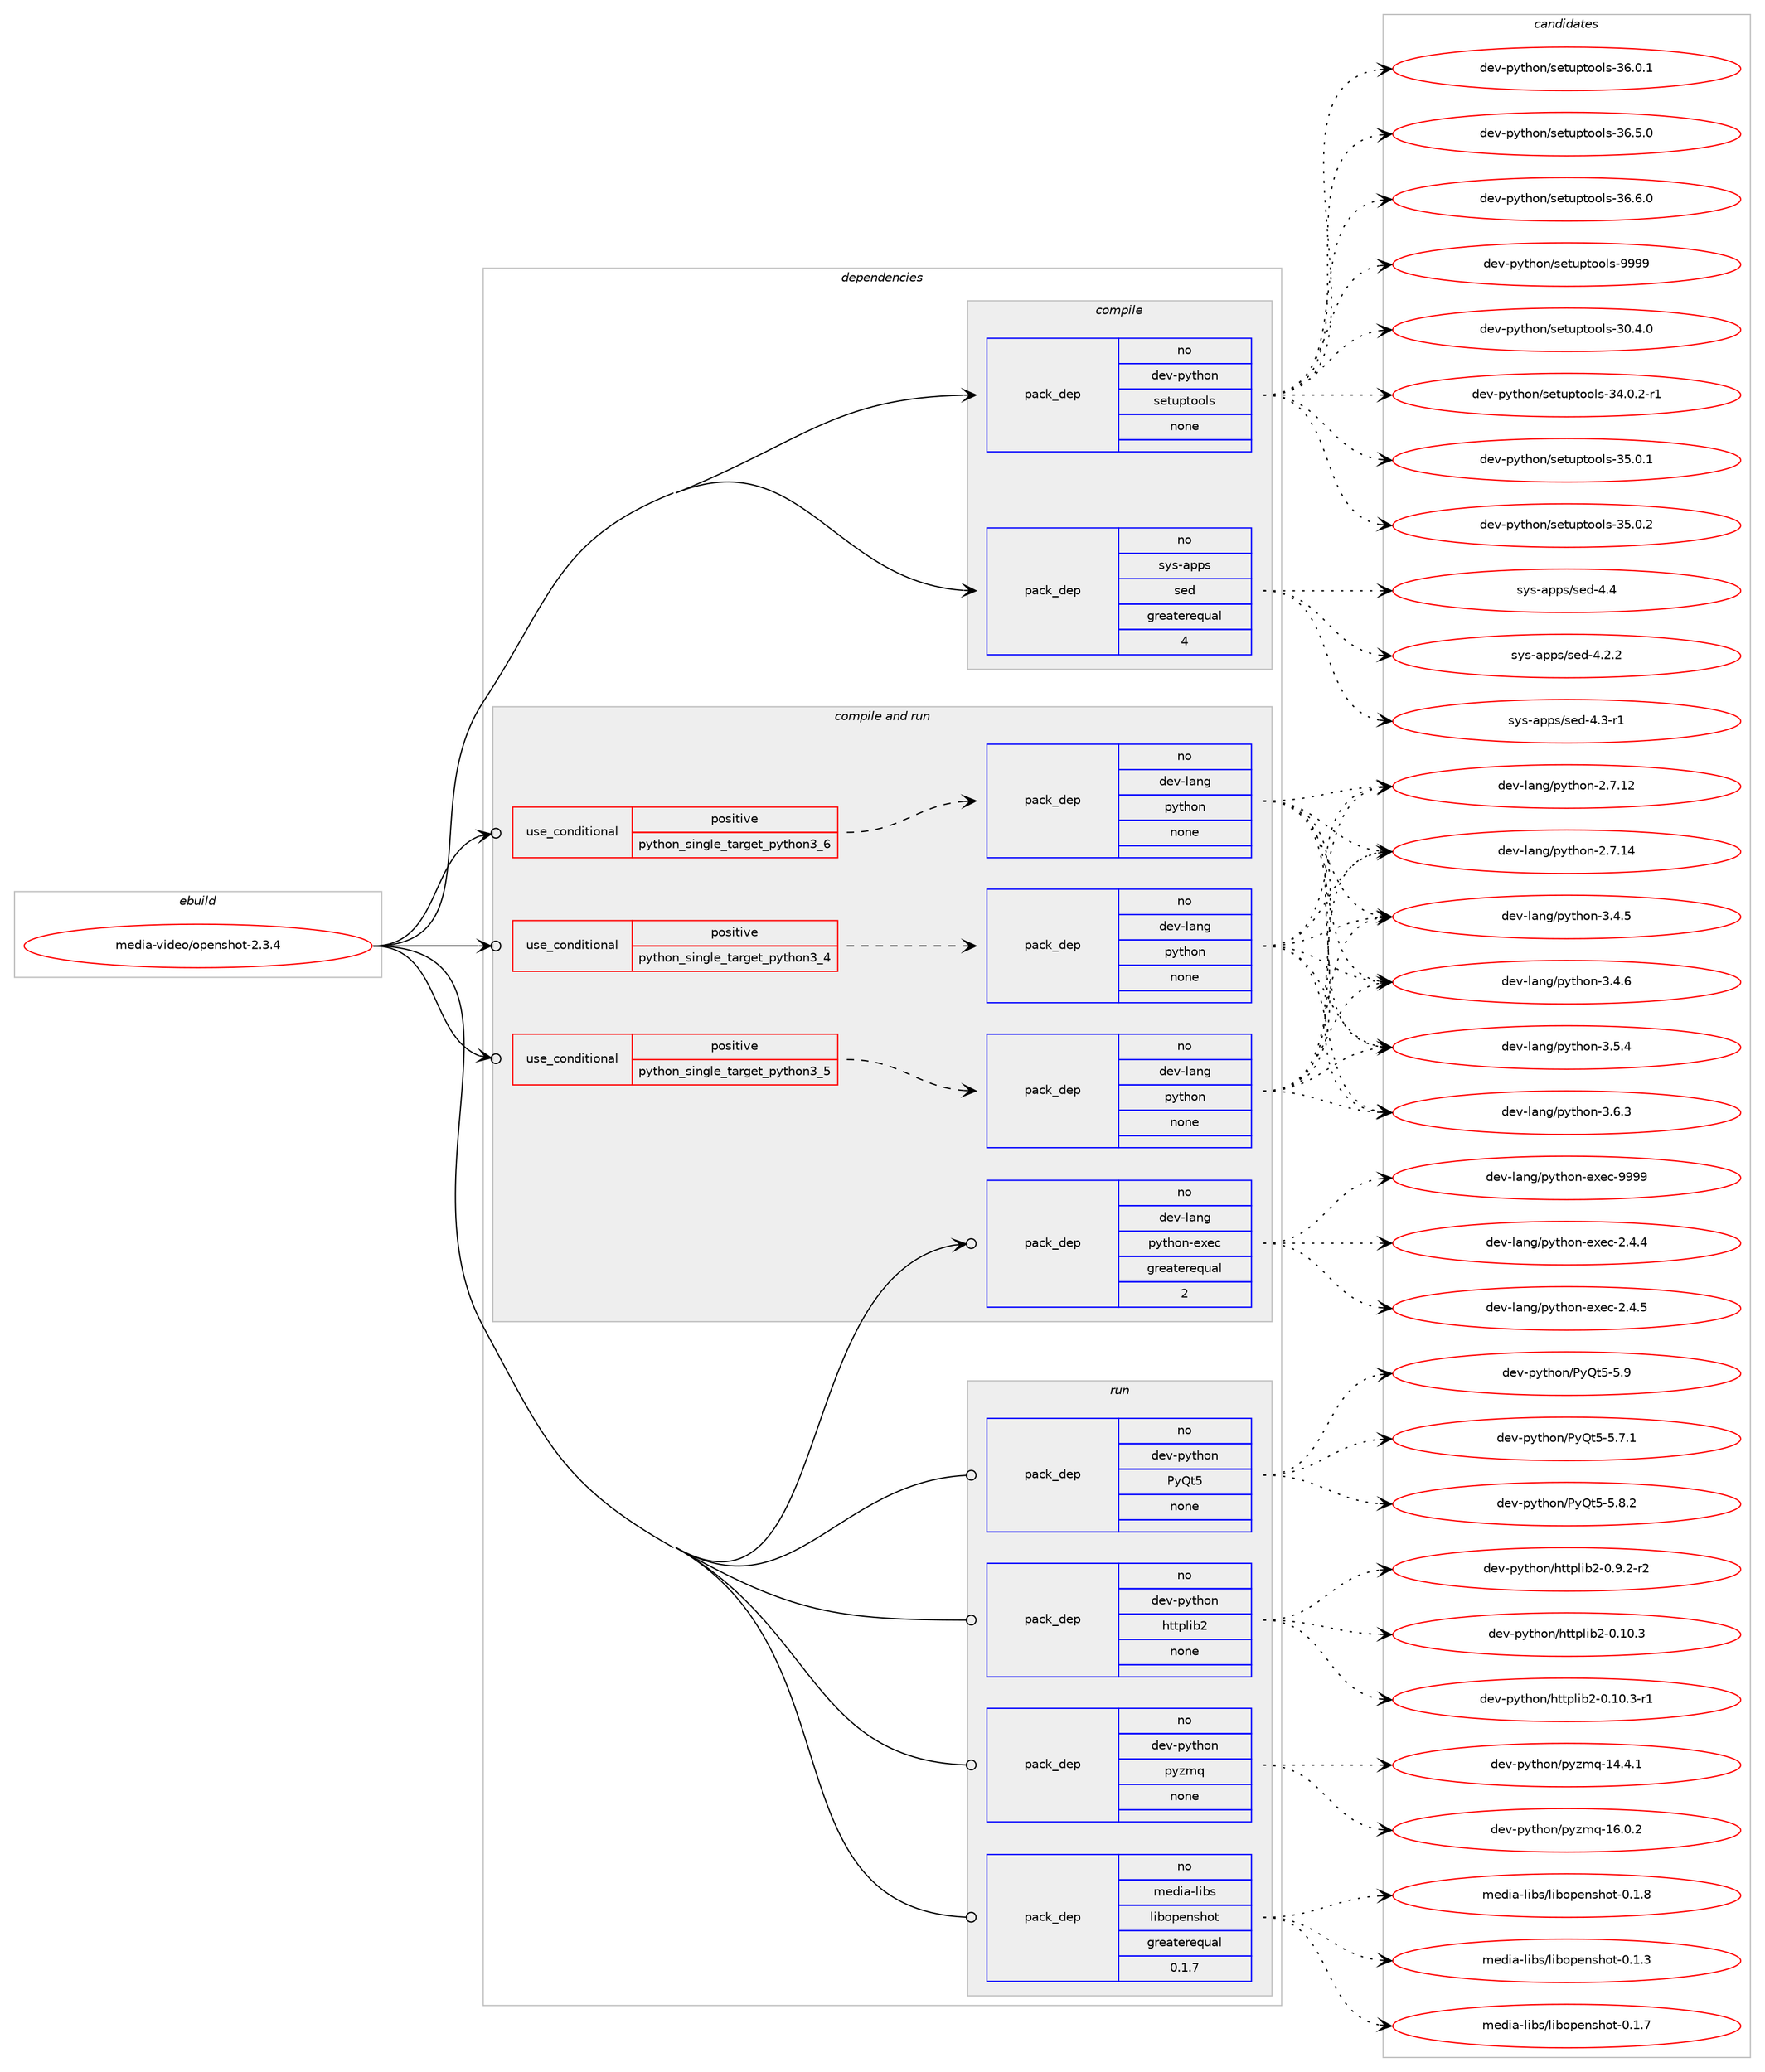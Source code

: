 digraph prolog {

# *************
# Graph options
# *************

newrank=true;
concentrate=true;
compound=true;
graph [rankdir=LR,fontname=Helvetica,fontsize=10,ranksep=1.5];#, ranksep=2.5, nodesep=0.2];
edge  [arrowhead=vee];
node  [fontname=Helvetica,fontsize=10];

# **********
# The ebuild
# **********

subgraph cluster_leftcol {
color=gray;
rank=same;
label=<<i>ebuild</i>>;
id [label="media-video/openshot-2.3.4", color=red, width=4, href="../media-video/openshot-2.3.4.svg"];
}

# ****************
# The dependencies
# ****************

subgraph cluster_midcol {
color=gray;
label=<<i>dependencies</i>>;
subgraph cluster_compile {
fillcolor="#eeeeee";
style=filled;
label=<<i>compile</i>>;
subgraph pack292041 {
dependency396176 [label=<<TABLE BORDER="0" CELLBORDER="1" CELLSPACING="0" CELLPADDING="4" WIDTH="220"><TR><TD ROWSPAN="6" CELLPADDING="30">pack_dep</TD></TR><TR><TD WIDTH="110">no</TD></TR><TR><TD>dev-python</TD></TR><TR><TD>setuptools</TD></TR><TR><TD>none</TD></TR><TR><TD></TD></TR></TABLE>>, shape=none, color=blue];
}
id:e -> dependency396176:w [weight=20,style="solid",arrowhead="vee"];
subgraph pack292042 {
dependency396177 [label=<<TABLE BORDER="0" CELLBORDER="1" CELLSPACING="0" CELLPADDING="4" WIDTH="220"><TR><TD ROWSPAN="6" CELLPADDING="30">pack_dep</TD></TR><TR><TD WIDTH="110">no</TD></TR><TR><TD>sys-apps</TD></TR><TR><TD>sed</TD></TR><TR><TD>greaterequal</TD></TR><TR><TD>4</TD></TR></TABLE>>, shape=none, color=blue];
}
id:e -> dependency396177:w [weight=20,style="solid",arrowhead="vee"];
}
subgraph cluster_compileandrun {
fillcolor="#eeeeee";
style=filled;
label=<<i>compile and run</i>>;
subgraph cond97721 {
dependency396178 [label=<<TABLE BORDER="0" CELLBORDER="1" CELLSPACING="0" CELLPADDING="4"><TR><TD ROWSPAN="3" CELLPADDING="10">use_conditional</TD></TR><TR><TD>positive</TD></TR><TR><TD>python_single_target_python3_4</TD></TR></TABLE>>, shape=none, color=red];
subgraph pack292043 {
dependency396179 [label=<<TABLE BORDER="0" CELLBORDER="1" CELLSPACING="0" CELLPADDING="4" WIDTH="220"><TR><TD ROWSPAN="6" CELLPADDING="30">pack_dep</TD></TR><TR><TD WIDTH="110">no</TD></TR><TR><TD>dev-lang</TD></TR><TR><TD>python</TD></TR><TR><TD>none</TD></TR><TR><TD></TD></TR></TABLE>>, shape=none, color=blue];
}
dependency396178:e -> dependency396179:w [weight=20,style="dashed",arrowhead="vee"];
}
id:e -> dependency396178:w [weight=20,style="solid",arrowhead="odotvee"];
subgraph cond97722 {
dependency396180 [label=<<TABLE BORDER="0" CELLBORDER="1" CELLSPACING="0" CELLPADDING="4"><TR><TD ROWSPAN="3" CELLPADDING="10">use_conditional</TD></TR><TR><TD>positive</TD></TR><TR><TD>python_single_target_python3_5</TD></TR></TABLE>>, shape=none, color=red];
subgraph pack292044 {
dependency396181 [label=<<TABLE BORDER="0" CELLBORDER="1" CELLSPACING="0" CELLPADDING="4" WIDTH="220"><TR><TD ROWSPAN="6" CELLPADDING="30">pack_dep</TD></TR><TR><TD WIDTH="110">no</TD></TR><TR><TD>dev-lang</TD></TR><TR><TD>python</TD></TR><TR><TD>none</TD></TR><TR><TD></TD></TR></TABLE>>, shape=none, color=blue];
}
dependency396180:e -> dependency396181:w [weight=20,style="dashed",arrowhead="vee"];
}
id:e -> dependency396180:w [weight=20,style="solid",arrowhead="odotvee"];
subgraph cond97723 {
dependency396182 [label=<<TABLE BORDER="0" CELLBORDER="1" CELLSPACING="0" CELLPADDING="4"><TR><TD ROWSPAN="3" CELLPADDING="10">use_conditional</TD></TR><TR><TD>positive</TD></TR><TR><TD>python_single_target_python3_6</TD></TR></TABLE>>, shape=none, color=red];
subgraph pack292045 {
dependency396183 [label=<<TABLE BORDER="0" CELLBORDER="1" CELLSPACING="0" CELLPADDING="4" WIDTH="220"><TR><TD ROWSPAN="6" CELLPADDING="30">pack_dep</TD></TR><TR><TD WIDTH="110">no</TD></TR><TR><TD>dev-lang</TD></TR><TR><TD>python</TD></TR><TR><TD>none</TD></TR><TR><TD></TD></TR></TABLE>>, shape=none, color=blue];
}
dependency396182:e -> dependency396183:w [weight=20,style="dashed",arrowhead="vee"];
}
id:e -> dependency396182:w [weight=20,style="solid",arrowhead="odotvee"];
subgraph pack292046 {
dependency396184 [label=<<TABLE BORDER="0" CELLBORDER="1" CELLSPACING="0" CELLPADDING="4" WIDTH="220"><TR><TD ROWSPAN="6" CELLPADDING="30">pack_dep</TD></TR><TR><TD WIDTH="110">no</TD></TR><TR><TD>dev-lang</TD></TR><TR><TD>python-exec</TD></TR><TR><TD>greaterequal</TD></TR><TR><TD>2</TD></TR></TABLE>>, shape=none, color=blue];
}
id:e -> dependency396184:w [weight=20,style="solid",arrowhead="odotvee"];
}
subgraph cluster_run {
fillcolor="#eeeeee";
style=filled;
label=<<i>run</i>>;
subgraph pack292047 {
dependency396185 [label=<<TABLE BORDER="0" CELLBORDER="1" CELLSPACING="0" CELLPADDING="4" WIDTH="220"><TR><TD ROWSPAN="6" CELLPADDING="30">pack_dep</TD></TR><TR><TD WIDTH="110">no</TD></TR><TR><TD>dev-python</TD></TR><TR><TD>PyQt5</TD></TR><TR><TD>none</TD></TR><TR><TD></TD></TR></TABLE>>, shape=none, color=blue];
}
id:e -> dependency396185:w [weight=20,style="solid",arrowhead="odot"];
subgraph pack292048 {
dependency396186 [label=<<TABLE BORDER="0" CELLBORDER="1" CELLSPACING="0" CELLPADDING="4" WIDTH="220"><TR><TD ROWSPAN="6" CELLPADDING="30">pack_dep</TD></TR><TR><TD WIDTH="110">no</TD></TR><TR><TD>dev-python</TD></TR><TR><TD>httplib2</TD></TR><TR><TD>none</TD></TR><TR><TD></TD></TR></TABLE>>, shape=none, color=blue];
}
id:e -> dependency396186:w [weight=20,style="solid",arrowhead="odot"];
subgraph pack292049 {
dependency396187 [label=<<TABLE BORDER="0" CELLBORDER="1" CELLSPACING="0" CELLPADDING="4" WIDTH="220"><TR><TD ROWSPAN="6" CELLPADDING="30">pack_dep</TD></TR><TR><TD WIDTH="110">no</TD></TR><TR><TD>dev-python</TD></TR><TR><TD>pyzmq</TD></TR><TR><TD>none</TD></TR><TR><TD></TD></TR></TABLE>>, shape=none, color=blue];
}
id:e -> dependency396187:w [weight=20,style="solid",arrowhead="odot"];
subgraph pack292050 {
dependency396188 [label=<<TABLE BORDER="0" CELLBORDER="1" CELLSPACING="0" CELLPADDING="4" WIDTH="220"><TR><TD ROWSPAN="6" CELLPADDING="30">pack_dep</TD></TR><TR><TD WIDTH="110">no</TD></TR><TR><TD>media-libs</TD></TR><TR><TD>libopenshot</TD></TR><TR><TD>greaterequal</TD></TR><TR><TD>0.1.7</TD></TR></TABLE>>, shape=none, color=blue];
}
id:e -> dependency396188:w [weight=20,style="solid",arrowhead="odot"];
}
}

# **************
# The candidates
# **************

subgraph cluster_choices {
rank=same;
color=gray;
label=<<i>candidates</i>>;

subgraph choice292041 {
color=black;
nodesep=1;
choice100101118451121211161041111104711510111611711211611111110811545514846524648 [label="dev-python/setuptools-30.4.0", color=red, width=4,href="../dev-python/setuptools-30.4.0.svg"];
choice1001011184511212111610411111047115101116117112116111111108115455152464846504511449 [label="dev-python/setuptools-34.0.2-r1", color=red, width=4,href="../dev-python/setuptools-34.0.2-r1.svg"];
choice100101118451121211161041111104711510111611711211611111110811545515346484649 [label="dev-python/setuptools-35.0.1", color=red, width=4,href="../dev-python/setuptools-35.0.1.svg"];
choice100101118451121211161041111104711510111611711211611111110811545515346484650 [label="dev-python/setuptools-35.0.2", color=red, width=4,href="../dev-python/setuptools-35.0.2.svg"];
choice100101118451121211161041111104711510111611711211611111110811545515446484649 [label="dev-python/setuptools-36.0.1", color=red, width=4,href="../dev-python/setuptools-36.0.1.svg"];
choice100101118451121211161041111104711510111611711211611111110811545515446534648 [label="dev-python/setuptools-36.5.0", color=red, width=4,href="../dev-python/setuptools-36.5.0.svg"];
choice100101118451121211161041111104711510111611711211611111110811545515446544648 [label="dev-python/setuptools-36.6.0", color=red, width=4,href="../dev-python/setuptools-36.6.0.svg"];
choice10010111845112121116104111110471151011161171121161111111081154557575757 [label="dev-python/setuptools-9999", color=red, width=4,href="../dev-python/setuptools-9999.svg"];
dependency396176:e -> choice100101118451121211161041111104711510111611711211611111110811545514846524648:w [style=dotted,weight="100"];
dependency396176:e -> choice1001011184511212111610411111047115101116117112116111111108115455152464846504511449:w [style=dotted,weight="100"];
dependency396176:e -> choice100101118451121211161041111104711510111611711211611111110811545515346484649:w [style=dotted,weight="100"];
dependency396176:e -> choice100101118451121211161041111104711510111611711211611111110811545515346484650:w [style=dotted,weight="100"];
dependency396176:e -> choice100101118451121211161041111104711510111611711211611111110811545515446484649:w [style=dotted,weight="100"];
dependency396176:e -> choice100101118451121211161041111104711510111611711211611111110811545515446534648:w [style=dotted,weight="100"];
dependency396176:e -> choice100101118451121211161041111104711510111611711211611111110811545515446544648:w [style=dotted,weight="100"];
dependency396176:e -> choice10010111845112121116104111110471151011161171121161111111081154557575757:w [style=dotted,weight="100"];
}
subgraph choice292042 {
color=black;
nodesep=1;
choice115121115459711211211547115101100455246504650 [label="sys-apps/sed-4.2.2", color=red, width=4,href="../sys-apps/sed-4.2.2.svg"];
choice115121115459711211211547115101100455246514511449 [label="sys-apps/sed-4.3-r1", color=red, width=4,href="../sys-apps/sed-4.3-r1.svg"];
choice11512111545971121121154711510110045524652 [label="sys-apps/sed-4.4", color=red, width=4,href="../sys-apps/sed-4.4.svg"];
dependency396177:e -> choice115121115459711211211547115101100455246504650:w [style=dotted,weight="100"];
dependency396177:e -> choice115121115459711211211547115101100455246514511449:w [style=dotted,weight="100"];
dependency396177:e -> choice11512111545971121121154711510110045524652:w [style=dotted,weight="100"];
}
subgraph choice292043 {
color=black;
nodesep=1;
choice10010111845108971101034711212111610411111045504655464950 [label="dev-lang/python-2.7.12", color=red, width=4,href="../dev-lang/python-2.7.12.svg"];
choice10010111845108971101034711212111610411111045504655464952 [label="dev-lang/python-2.7.14", color=red, width=4,href="../dev-lang/python-2.7.14.svg"];
choice100101118451089711010347112121116104111110455146524653 [label="dev-lang/python-3.4.5", color=red, width=4,href="../dev-lang/python-3.4.5.svg"];
choice100101118451089711010347112121116104111110455146524654 [label="dev-lang/python-3.4.6", color=red, width=4,href="../dev-lang/python-3.4.6.svg"];
choice100101118451089711010347112121116104111110455146534652 [label="dev-lang/python-3.5.4", color=red, width=4,href="../dev-lang/python-3.5.4.svg"];
choice100101118451089711010347112121116104111110455146544651 [label="dev-lang/python-3.6.3", color=red, width=4,href="../dev-lang/python-3.6.3.svg"];
dependency396179:e -> choice10010111845108971101034711212111610411111045504655464950:w [style=dotted,weight="100"];
dependency396179:e -> choice10010111845108971101034711212111610411111045504655464952:w [style=dotted,weight="100"];
dependency396179:e -> choice100101118451089711010347112121116104111110455146524653:w [style=dotted,weight="100"];
dependency396179:e -> choice100101118451089711010347112121116104111110455146524654:w [style=dotted,weight="100"];
dependency396179:e -> choice100101118451089711010347112121116104111110455146534652:w [style=dotted,weight="100"];
dependency396179:e -> choice100101118451089711010347112121116104111110455146544651:w [style=dotted,weight="100"];
}
subgraph choice292044 {
color=black;
nodesep=1;
choice10010111845108971101034711212111610411111045504655464950 [label="dev-lang/python-2.7.12", color=red, width=4,href="../dev-lang/python-2.7.12.svg"];
choice10010111845108971101034711212111610411111045504655464952 [label="dev-lang/python-2.7.14", color=red, width=4,href="../dev-lang/python-2.7.14.svg"];
choice100101118451089711010347112121116104111110455146524653 [label="dev-lang/python-3.4.5", color=red, width=4,href="../dev-lang/python-3.4.5.svg"];
choice100101118451089711010347112121116104111110455146524654 [label="dev-lang/python-3.4.6", color=red, width=4,href="../dev-lang/python-3.4.6.svg"];
choice100101118451089711010347112121116104111110455146534652 [label="dev-lang/python-3.5.4", color=red, width=4,href="../dev-lang/python-3.5.4.svg"];
choice100101118451089711010347112121116104111110455146544651 [label="dev-lang/python-3.6.3", color=red, width=4,href="../dev-lang/python-3.6.3.svg"];
dependency396181:e -> choice10010111845108971101034711212111610411111045504655464950:w [style=dotted,weight="100"];
dependency396181:e -> choice10010111845108971101034711212111610411111045504655464952:w [style=dotted,weight="100"];
dependency396181:e -> choice100101118451089711010347112121116104111110455146524653:w [style=dotted,weight="100"];
dependency396181:e -> choice100101118451089711010347112121116104111110455146524654:w [style=dotted,weight="100"];
dependency396181:e -> choice100101118451089711010347112121116104111110455146534652:w [style=dotted,weight="100"];
dependency396181:e -> choice100101118451089711010347112121116104111110455146544651:w [style=dotted,weight="100"];
}
subgraph choice292045 {
color=black;
nodesep=1;
choice10010111845108971101034711212111610411111045504655464950 [label="dev-lang/python-2.7.12", color=red, width=4,href="../dev-lang/python-2.7.12.svg"];
choice10010111845108971101034711212111610411111045504655464952 [label="dev-lang/python-2.7.14", color=red, width=4,href="../dev-lang/python-2.7.14.svg"];
choice100101118451089711010347112121116104111110455146524653 [label="dev-lang/python-3.4.5", color=red, width=4,href="../dev-lang/python-3.4.5.svg"];
choice100101118451089711010347112121116104111110455146524654 [label="dev-lang/python-3.4.6", color=red, width=4,href="../dev-lang/python-3.4.6.svg"];
choice100101118451089711010347112121116104111110455146534652 [label="dev-lang/python-3.5.4", color=red, width=4,href="../dev-lang/python-3.5.4.svg"];
choice100101118451089711010347112121116104111110455146544651 [label="dev-lang/python-3.6.3", color=red, width=4,href="../dev-lang/python-3.6.3.svg"];
dependency396183:e -> choice10010111845108971101034711212111610411111045504655464950:w [style=dotted,weight="100"];
dependency396183:e -> choice10010111845108971101034711212111610411111045504655464952:w [style=dotted,weight="100"];
dependency396183:e -> choice100101118451089711010347112121116104111110455146524653:w [style=dotted,weight="100"];
dependency396183:e -> choice100101118451089711010347112121116104111110455146524654:w [style=dotted,weight="100"];
dependency396183:e -> choice100101118451089711010347112121116104111110455146534652:w [style=dotted,weight="100"];
dependency396183:e -> choice100101118451089711010347112121116104111110455146544651:w [style=dotted,weight="100"];
}
subgraph choice292046 {
color=black;
nodesep=1;
choice1001011184510897110103471121211161041111104510112010199455046524652 [label="dev-lang/python-exec-2.4.4", color=red, width=4,href="../dev-lang/python-exec-2.4.4.svg"];
choice1001011184510897110103471121211161041111104510112010199455046524653 [label="dev-lang/python-exec-2.4.5", color=red, width=4,href="../dev-lang/python-exec-2.4.5.svg"];
choice10010111845108971101034711212111610411111045101120101994557575757 [label="dev-lang/python-exec-9999", color=red, width=4,href="../dev-lang/python-exec-9999.svg"];
dependency396184:e -> choice1001011184510897110103471121211161041111104510112010199455046524652:w [style=dotted,weight="100"];
dependency396184:e -> choice1001011184510897110103471121211161041111104510112010199455046524653:w [style=dotted,weight="100"];
dependency396184:e -> choice10010111845108971101034711212111610411111045101120101994557575757:w [style=dotted,weight="100"];
}
subgraph choice292047 {
color=black;
nodesep=1;
choice1001011184511212111610411111047801218111653455346554649 [label="dev-python/PyQt5-5.7.1", color=red, width=4,href="../dev-python/PyQt5-5.7.1.svg"];
choice1001011184511212111610411111047801218111653455346564650 [label="dev-python/PyQt5-5.8.2", color=red, width=4,href="../dev-python/PyQt5-5.8.2.svg"];
choice100101118451121211161041111104780121811165345534657 [label="dev-python/PyQt5-5.9", color=red, width=4,href="../dev-python/PyQt5-5.9.svg"];
dependency396185:e -> choice1001011184511212111610411111047801218111653455346554649:w [style=dotted,weight="100"];
dependency396185:e -> choice1001011184511212111610411111047801218111653455346564650:w [style=dotted,weight="100"];
dependency396185:e -> choice100101118451121211161041111104780121811165345534657:w [style=dotted,weight="100"];
}
subgraph choice292048 {
color=black;
nodesep=1;
choice1001011184511212111610411111047104116116112108105985045484649484651 [label="dev-python/httplib2-0.10.3", color=red, width=4,href="../dev-python/httplib2-0.10.3.svg"];
choice10010111845112121116104111110471041161161121081059850454846494846514511449 [label="dev-python/httplib2-0.10.3-r1", color=red, width=4,href="../dev-python/httplib2-0.10.3-r1.svg"];
choice100101118451121211161041111104710411611611210810598504548465746504511450 [label="dev-python/httplib2-0.9.2-r2", color=red, width=4,href="../dev-python/httplib2-0.9.2-r2.svg"];
dependency396186:e -> choice1001011184511212111610411111047104116116112108105985045484649484651:w [style=dotted,weight="100"];
dependency396186:e -> choice10010111845112121116104111110471041161161121081059850454846494846514511449:w [style=dotted,weight="100"];
dependency396186:e -> choice100101118451121211161041111104710411611611210810598504548465746504511450:w [style=dotted,weight="100"];
}
subgraph choice292049 {
color=black;
nodesep=1;
choice100101118451121211161041111104711212112210911345495246524649 [label="dev-python/pyzmq-14.4.1", color=red, width=4,href="../dev-python/pyzmq-14.4.1.svg"];
choice100101118451121211161041111104711212112210911345495446484650 [label="dev-python/pyzmq-16.0.2", color=red, width=4,href="../dev-python/pyzmq-16.0.2.svg"];
dependency396187:e -> choice100101118451121211161041111104711212112210911345495246524649:w [style=dotted,weight="100"];
dependency396187:e -> choice100101118451121211161041111104711212112210911345495446484650:w [style=dotted,weight="100"];
}
subgraph choice292050 {
color=black;
nodesep=1;
choice1091011001059745108105981154710810598111112101110115104111116454846494651 [label="media-libs/libopenshot-0.1.3", color=red, width=4,href="../media-libs/libopenshot-0.1.3.svg"];
choice1091011001059745108105981154710810598111112101110115104111116454846494655 [label="media-libs/libopenshot-0.1.7", color=red, width=4,href="../media-libs/libopenshot-0.1.7.svg"];
choice1091011001059745108105981154710810598111112101110115104111116454846494656 [label="media-libs/libopenshot-0.1.8", color=red, width=4,href="../media-libs/libopenshot-0.1.8.svg"];
dependency396188:e -> choice1091011001059745108105981154710810598111112101110115104111116454846494651:w [style=dotted,weight="100"];
dependency396188:e -> choice1091011001059745108105981154710810598111112101110115104111116454846494655:w [style=dotted,weight="100"];
dependency396188:e -> choice1091011001059745108105981154710810598111112101110115104111116454846494656:w [style=dotted,weight="100"];
}
}

}
